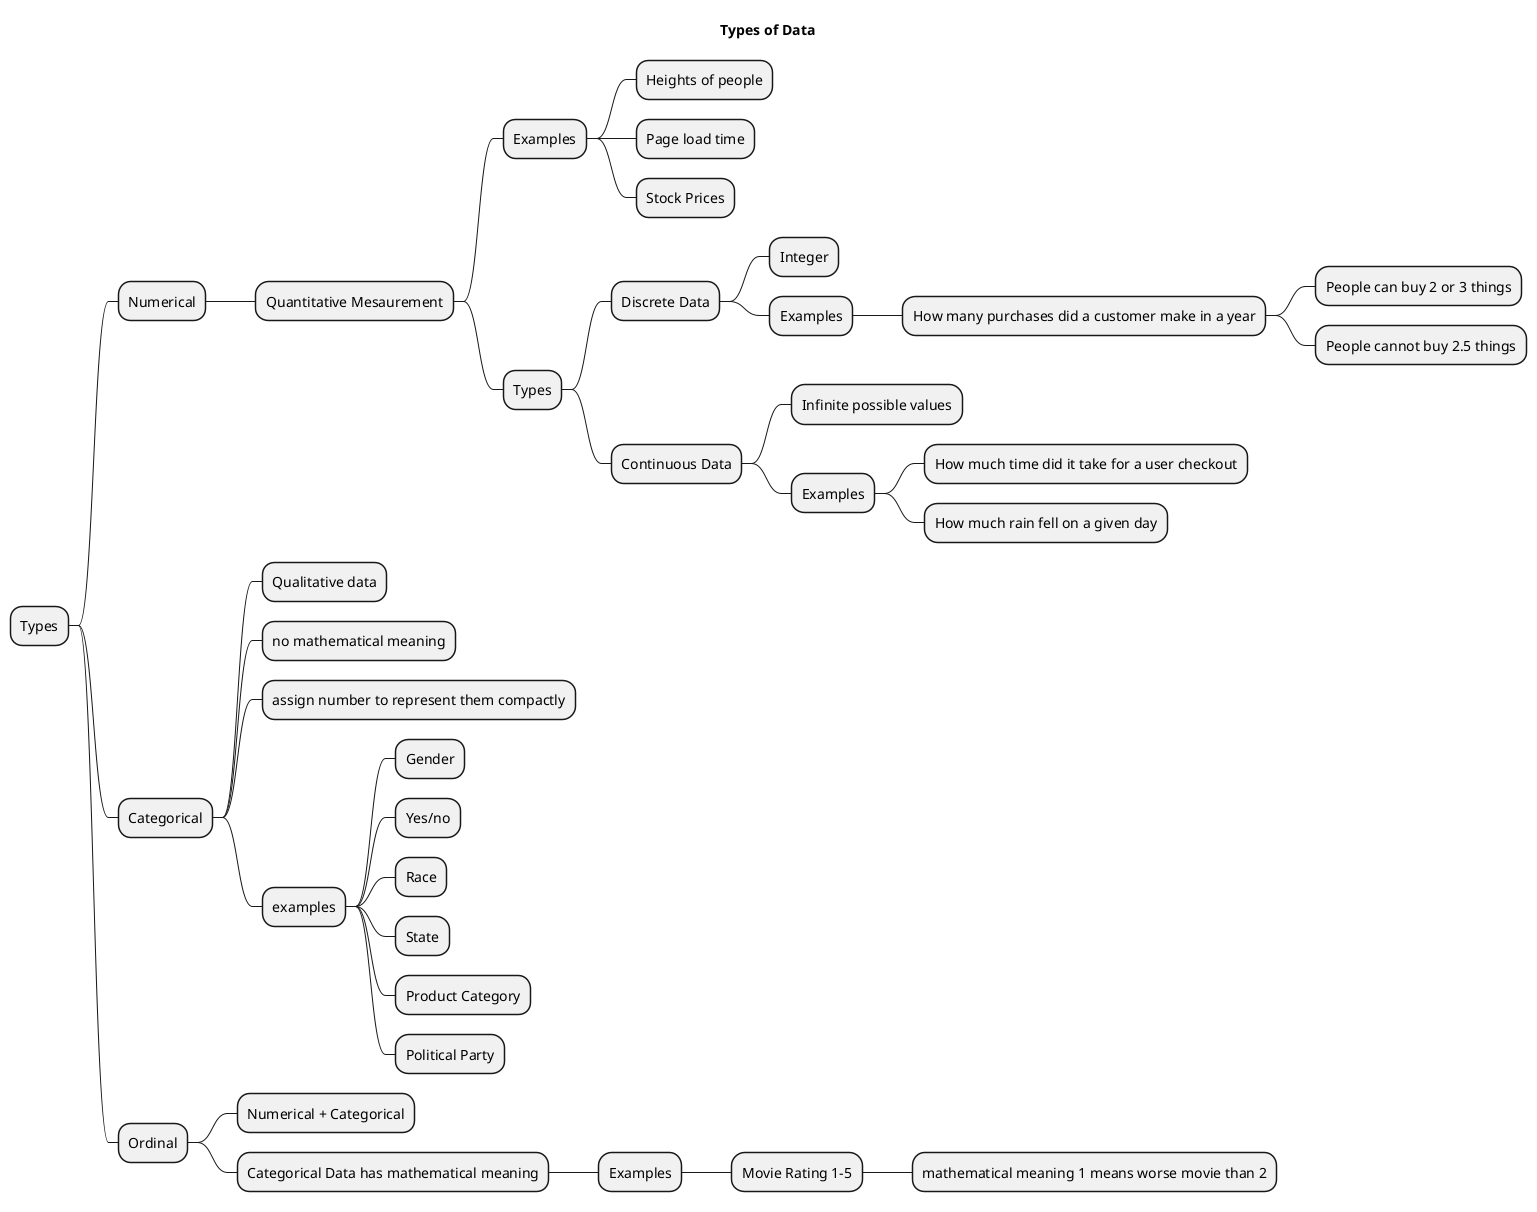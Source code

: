 @startmindmap
'https://plantuml.com/mindmap-diagram

title Types of Data

+ Types
++ Numerical
+++ Quantitative Mesaurement
++++ Examples
+++++ Heights of people
+++++ Page load time
+++++ Stock Prices
++++ Types
+++++ Discrete Data
++++++ Integer
++++++ Examples
+++++++ How many purchases did a customer make in a year
++++++++ People can buy 2 or 3 things
++++++++ People cannot buy 2.5 things
+++++ Continuous Data
++++++ Infinite possible values
++++++ Examples
+++++++ How much time did it take for a user checkout
+++++++ How much rain fell on a given day
++ Categorical
+++ Qualitative data
+++ no mathematical meaning
+++ assign number to represent them compactly
+++ examples
++++ Gender
++++ Yes/no
++++ Race
++++ State
++++ Product Category
++++ Political Party
++ Ordinal
+++ Numerical + Categorical
+++ Categorical Data has mathematical meaning
++++ Examples
+++++ Movie Rating 1-5
++++++ mathematical meaning 1 means worse movie than 2


@endmindmap
